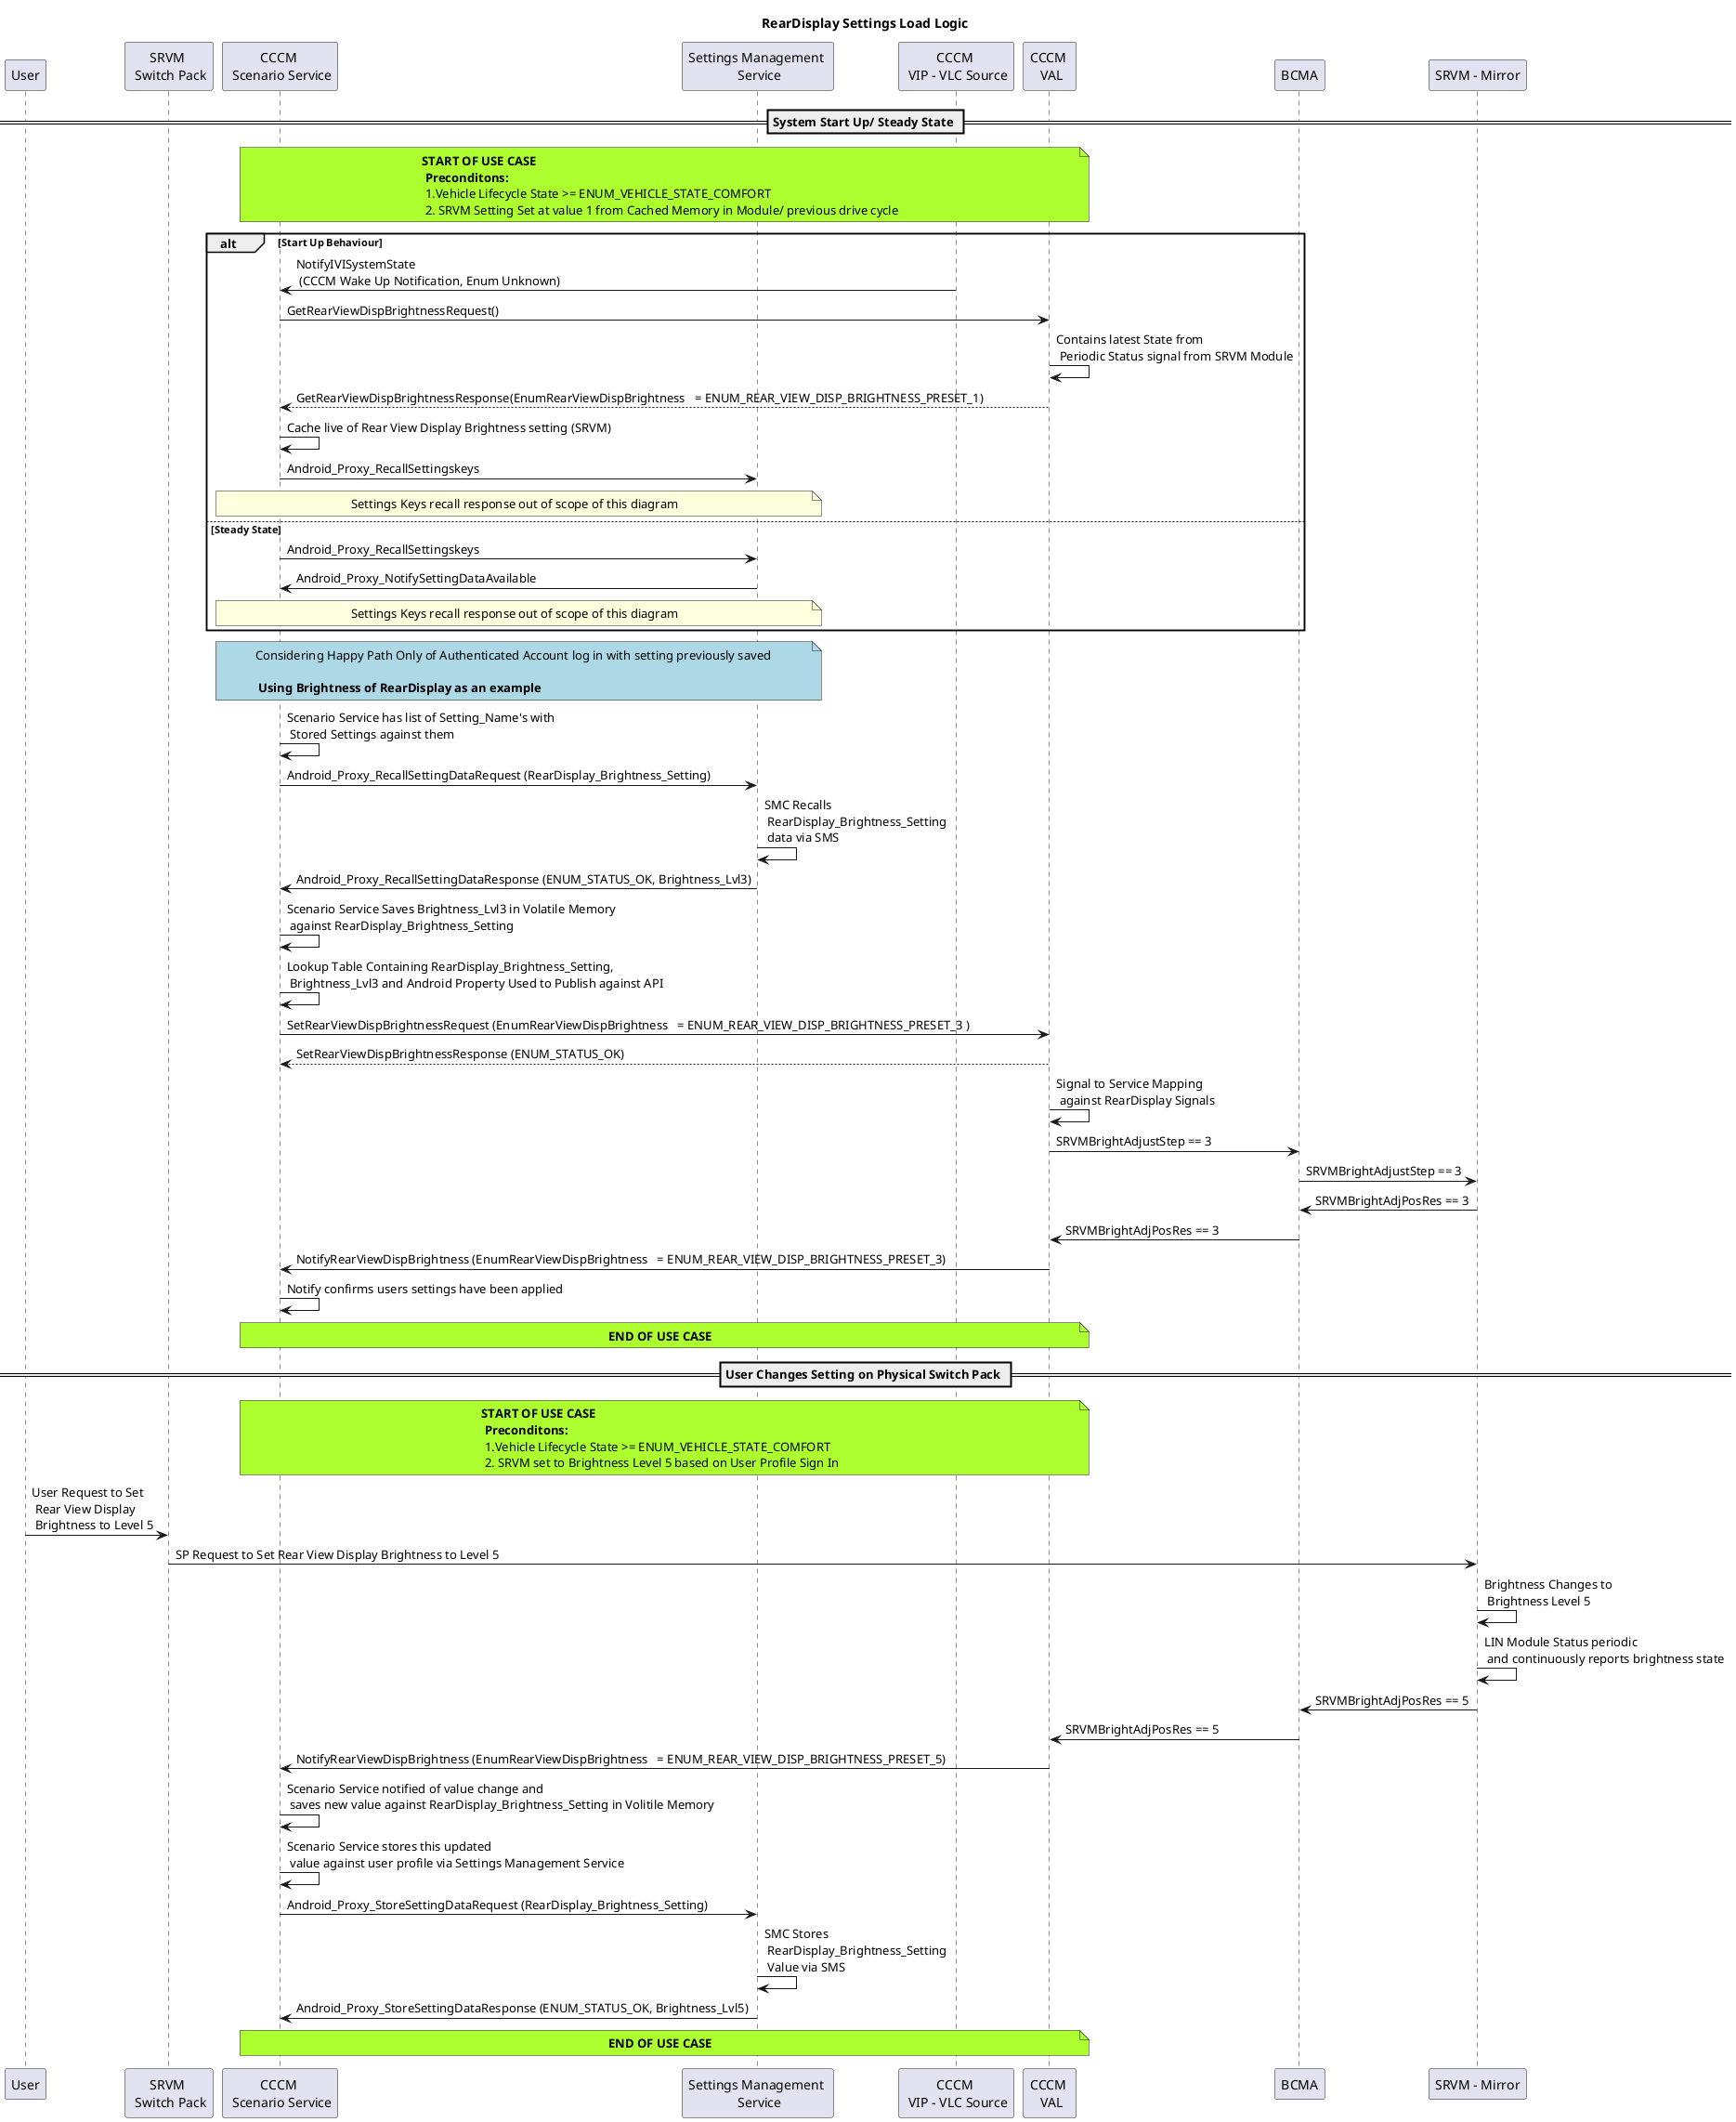 @startuml Rear Smart View Mirror Display Settings Personalisation

title RearDisplay Settings Load Logic

participant "User" as U
participant "SRVM \n Switch Pack" as SP
participant "CCCM \n Scenario Service" as SS
participant "Settings Management \n Service" as SMC
participant "CCCM \n VIP - VLC Source" as VIP
participant "CCCM \n VAL" as VAL
participant "BCMA" as BCMA
participant "SRVM - Mirror" as SRVM 

== System Start Up/ Steady State ==

note over SS,VAL #GreenYellow: **START OF USE CASE**\n **Preconditons:** \n 1.Vehicle Lifecycle State >= ENUM_VEHICLE_STATE_COMFORT \n 2. SRVM Setting Set at value 1 from Cached Memory in Module/ previous drive cycle

        alt Start Up Behaviour
        VIP -> SS: NotifyIVISystemState \n (CCCM Wake Up Notification, Enum Unknown)
        SS -> VAL: GetRearViewDispBrightnessRequest()
                        VAL -> VAL: Contains latest State from \n Periodic Status signal from SRVM Module
        VAL --> SS: GetRearViewDispBrightnessResponse(EnumRearViewDispBrightness   = ENUM_REAR_VIEW_DISP_BRIGHTNESS_PRESET_1)
        SS -> SS: Cache live of Rear View Display Brightness setting (SRVM)
        SS -> SMC: Android_Proxy_RecallSettingskeys 
        note over SS,SMC: Settings Keys recall response out of scope of this diagram
        else Steady State
        SS -> SMC: Android_Proxy_RecallSettingskeys 
        SMC -> SS: Android_Proxy_NotifySettingDataAvailable
        note over SS,SMC: Settings Keys recall response out of scope of this diagram
        end

note over SS,SMC #LightBlue: Considering Happy Path Only of Authenticated Account log in with setting previously saved \n\n **Using Brightness of RearDisplay as an example**

        SS -> SS: Scenario Service has list of Setting_Name's with \n Stored Settings against them
                    SS -> SMC: Android_Proxy_RecallSettingDataRequest (RearDisplay_Brightness_Setting) 
                    SMC -> SMC: SMC Recalls \n RearDisplay_Brightness_Setting \n data via SMS 
                    SMC -> SS: Android_Proxy_RecallSettingDataResponse (ENUM_STATUS_OK, Brightness_Lvl3)
                    SS -> SS: Scenario Service Saves Brightness_Lvl3 in Volatile Memory \n against RearDisplay_Brightness_Setting
                    SS -> SS: Lookup Table Containing RearDisplay_Brightness_Setting, \n Brightness_Lvl3 and Android Property Used to Publish against API
                    SS -> VAL: SetRearViewDispBrightnessRequest (EnumRearViewDispBrightness   = ENUM_REAR_VIEW_DISP_BRIGHTNESS_PRESET_3 )
                    VAL --> SS: SetRearViewDispBrightnessResponse (ENUM_STATUS_OK)
                    VAL -> VAL: Signal to Service Mapping \n against RearDisplay Signals
                        VAL -> BCMA: SRVMBrightAdjustStep == 3
                        BCMA -> SRVM: SRVMBrightAdjustStep == 3
                        SRVM -> BCMA: SRVMBrightAdjPosRes == 3
                        BCMA -> VAL:  SRVMBrightAdjPosRes == 3
                        VAL -> SS: NotifyRearViewDispBrightness (EnumRearViewDispBrightness   = ENUM_REAR_VIEW_DISP_BRIGHTNESS_PRESET_3)
                    SS -> SS: Notify confirms users settings have been applied

note over SS,VAL #GreenYellow: **END OF USE CASE**

== User Changes Setting on Physical Switch Pack ==

note over SS,VAL #GreenYellow: **START OF USE CASE**\n **Preconditons:** \n 1.Vehicle Lifecycle State >= ENUM_VEHICLE_STATE_COMFORT \n 2. SRVM set to Brightness Level 5 based on User Profile Sign In


        U -> SP: User Request to Set \n Rear View Display \n Brightness to Level 5
                SP -> SRVM: SP Request to Set Rear View Display Brightness to Level 5
                SRVM -> SRVM: Brightness Changes to \n Brightness Level 5
                SRVM -> SRVM: LIN Module Status periodic \n and continuously reports brightness state
                        SRVM -> BCMA: SRVMBrightAdjPosRes == 5
                BCMA -> VAL:  SRVMBrightAdjPosRes == 5
                VAL -> SS: NotifyRearViewDispBrightness (EnumRearViewDispBrightness   = ENUM_REAR_VIEW_DISP_BRIGHTNESS_PRESET_5)
                SS -> SS: Scenario Service notified of value change and \n saves new value against RearDisplay_Brightness_Setting in Volitile Memory
                SS -> SS: Scenario Service stores this updated \n value against user profile via Settings Management Service
                SS -> SMC: Android_Proxy_StoreSettingDataRequest (RearDisplay_Brightness_Setting) 
                SMC -> SMC: SMC Stores \n RearDisplay_Brightness_Setting \n Value via SMS 
                SMC -> SS: Android_Proxy_StoreSettingDataResponse (ENUM_STATUS_OK, Brightness_Lvl5)

note over SS,VAL #GreenYellow: **END OF USE CASE**

@enduml